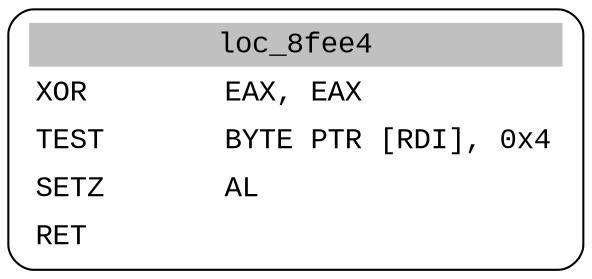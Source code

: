 digraph asm_graph {
1941 [
shape="Mrecord" fontname="Courier New"label =<<table border="0" cellborder="0" cellpadding="3"><tr><td align="center" colspan="2" bgcolor="grey">loc_8fee4</td></tr><tr><td align="left">XOR        EAX, EAX</td></tr><tr><td align="left">TEST       BYTE PTR [RDI], 0x4</td></tr><tr><td align="left">SETZ       AL</td></tr><tr><td align="left">RET        </td></tr></table>> ];
}